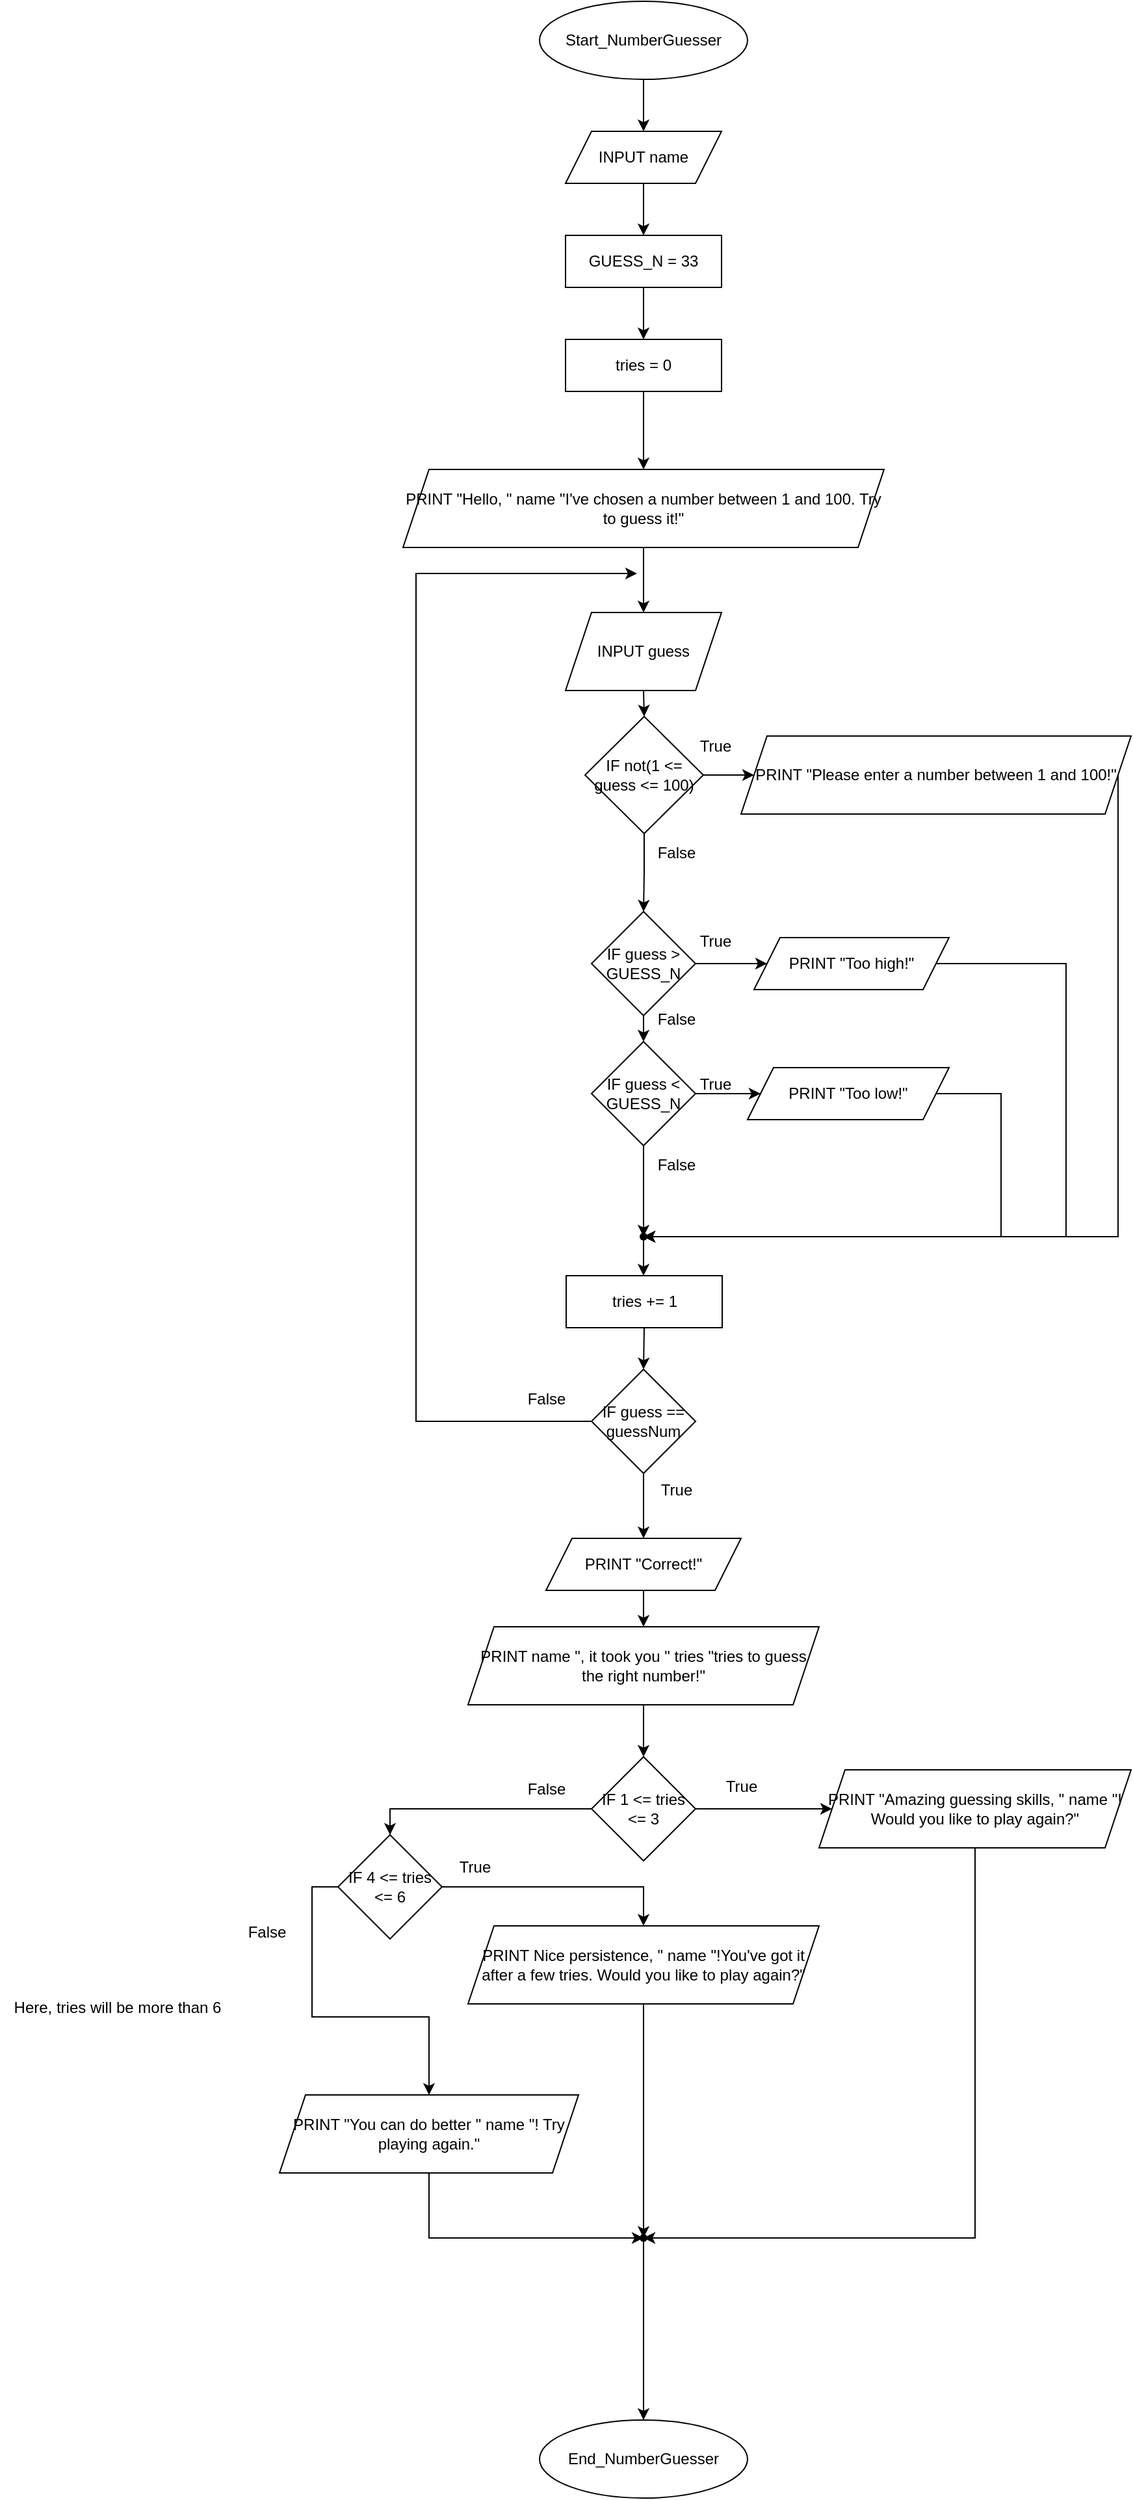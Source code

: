 <mxfile version="22.0.8" type="device" pages="2">
  <diagram name="Page-1" id="xrSaT7cqcEygCInzDGiI">
    <mxGraphModel dx="2284" dy="790" grid="1" gridSize="10" guides="1" tooltips="1" connect="1" arrows="1" fold="1" page="1" pageScale="1" pageWidth="850" pageHeight="1100" math="0" shadow="0">
      <root>
        <mxCell id="0" />
        <mxCell id="1" parent="0" />
        <mxCell id="PkPAuHADQwBoovgRxsWc-16" style="edgeStyle=orthogonalEdgeStyle;rounded=0;orthogonalLoop=1;jettySize=auto;html=1;exitX=0.5;exitY=1;exitDx=0;exitDy=0;entryX=0.5;entryY=0;entryDx=0;entryDy=0;" edge="1" parent="1" source="PkPAuHADQwBoovgRxsWc-2" target="PkPAuHADQwBoovgRxsWc-3">
          <mxGeometry relative="1" as="geometry" />
        </mxCell>
        <mxCell id="PkPAuHADQwBoovgRxsWc-2" value="Start_NumberGuesser" style="ellipse;whiteSpace=wrap;html=1;" vertex="1" parent="1">
          <mxGeometry x="345" y="20" width="160" height="60" as="geometry" />
        </mxCell>
        <mxCell id="PkPAuHADQwBoovgRxsWc-17" style="edgeStyle=orthogonalEdgeStyle;rounded=0;orthogonalLoop=1;jettySize=auto;html=1;exitX=0.5;exitY=1;exitDx=0;exitDy=0;entryX=0.5;entryY=0;entryDx=0;entryDy=0;" edge="1" parent="1" source="PkPAuHADQwBoovgRxsWc-3" target="PkPAuHADQwBoovgRxsWc-5">
          <mxGeometry relative="1" as="geometry" />
        </mxCell>
        <mxCell id="PkPAuHADQwBoovgRxsWc-3" value="INPUT name" style="shape=parallelogram;perimeter=parallelogramPerimeter;whiteSpace=wrap;html=1;fixedSize=1;" vertex="1" parent="1">
          <mxGeometry x="365" y="120" width="120" height="40" as="geometry" />
        </mxCell>
        <mxCell id="PkPAuHADQwBoovgRxsWc-18" style="edgeStyle=orthogonalEdgeStyle;rounded=0;orthogonalLoop=1;jettySize=auto;html=1;exitX=0.5;exitY=1;exitDx=0;exitDy=0;entryX=0.5;entryY=0;entryDx=0;entryDy=0;" edge="1" parent="1" source="PkPAuHADQwBoovgRxsWc-39" target="PkPAuHADQwBoovgRxsWc-6">
          <mxGeometry relative="1" as="geometry" />
        </mxCell>
        <mxCell id="PkPAuHADQwBoovgRxsWc-5" value="GUESS_N = 33" style="rounded=0;whiteSpace=wrap;html=1;" vertex="1" parent="1">
          <mxGeometry x="365" y="200" width="120" height="40" as="geometry" />
        </mxCell>
        <mxCell id="PkPAuHADQwBoovgRxsWc-19" style="edgeStyle=orthogonalEdgeStyle;rounded=0;orthogonalLoop=1;jettySize=auto;html=1;exitX=0.5;exitY=1;exitDx=0;exitDy=0;entryX=0.5;entryY=0;entryDx=0;entryDy=0;" edge="1" parent="1" source="PkPAuHADQwBoovgRxsWc-6" target="PkPAuHADQwBoovgRxsWc-7">
          <mxGeometry relative="1" as="geometry" />
        </mxCell>
        <mxCell id="PkPAuHADQwBoovgRxsWc-6" value="PRINT &quot;Hello, &quot; name &quot;I&#39;ve chosen a number between 1 and 100. Try to guess it!&quot;" style="shape=parallelogram;perimeter=parallelogramPerimeter;whiteSpace=wrap;html=1;fixedSize=1;" vertex="1" parent="1">
          <mxGeometry x="240" y="380" width="370" height="60" as="geometry" />
        </mxCell>
        <mxCell id="PkPAuHADQwBoovgRxsWc-20" style="edgeStyle=orthogonalEdgeStyle;rounded=0;orthogonalLoop=1;jettySize=auto;html=1;exitX=0.5;exitY=1;exitDx=0;exitDy=0;entryX=0.5;entryY=0;entryDx=0;entryDy=0;" edge="1" parent="1" source="PkPAuHADQwBoovgRxsWc-41" target="PkPAuHADQwBoovgRxsWc-9">
          <mxGeometry relative="1" as="geometry" />
        </mxCell>
        <mxCell id="PkPAuHADQwBoovgRxsWc-7" value="INPUT guess" style="shape=parallelogram;perimeter=parallelogramPerimeter;whiteSpace=wrap;html=1;fixedSize=1;" vertex="1" parent="1">
          <mxGeometry x="365" y="490" width="120" height="60" as="geometry" />
        </mxCell>
        <mxCell id="PkPAuHADQwBoovgRxsWc-21" style="edgeStyle=orthogonalEdgeStyle;rounded=0;orthogonalLoop=1;jettySize=auto;html=1;exitX=1;exitY=0.5;exitDx=0;exitDy=0;entryX=0;entryY=0.5;entryDx=0;entryDy=0;" edge="1" parent="1" source="PkPAuHADQwBoovgRxsWc-9" target="PkPAuHADQwBoovgRxsWc-10">
          <mxGeometry relative="1" as="geometry" />
        </mxCell>
        <mxCell id="PkPAuHADQwBoovgRxsWc-22" style="edgeStyle=orthogonalEdgeStyle;rounded=0;orthogonalLoop=1;jettySize=auto;html=1;exitX=0.5;exitY=1;exitDx=0;exitDy=0;entryX=0.5;entryY=0;entryDx=0;entryDy=0;" edge="1" parent="1" source="PkPAuHADQwBoovgRxsWc-9" target="PkPAuHADQwBoovgRxsWc-11">
          <mxGeometry relative="1" as="geometry" />
        </mxCell>
        <mxCell id="PkPAuHADQwBoovgRxsWc-9" value="IF guess &amp;gt; GUESS_N" style="rhombus;whiteSpace=wrap;html=1;" vertex="1" parent="1">
          <mxGeometry x="385" y="720" width="80" height="80" as="geometry" />
        </mxCell>
        <mxCell id="PkPAuHADQwBoovgRxsWc-84" style="edgeStyle=orthogonalEdgeStyle;rounded=0;orthogonalLoop=1;jettySize=auto;html=1;exitX=1;exitY=0.5;exitDx=0;exitDy=0;" edge="1" parent="1" source="PkPAuHADQwBoovgRxsWc-10" target="PkPAuHADQwBoovgRxsWc-81">
          <mxGeometry relative="1" as="geometry">
            <Array as="points">
              <mxPoint x="750" y="760" />
              <mxPoint x="750" y="970" />
            </Array>
          </mxGeometry>
        </mxCell>
        <mxCell id="PkPAuHADQwBoovgRxsWc-10" value="PRINT &quot;Too high!&quot;" style="shape=parallelogram;perimeter=parallelogramPerimeter;whiteSpace=wrap;html=1;fixedSize=1;" vertex="1" parent="1">
          <mxGeometry x="510" y="740" width="150" height="40" as="geometry" />
        </mxCell>
        <mxCell id="PkPAuHADQwBoovgRxsWc-23" style="edgeStyle=orthogonalEdgeStyle;rounded=0;orthogonalLoop=1;jettySize=auto;html=1;exitX=1;exitY=0.5;exitDx=0;exitDy=0;entryX=0;entryY=0.5;entryDx=0;entryDy=0;" edge="1" parent="1" source="PkPAuHADQwBoovgRxsWc-11" target="PkPAuHADQwBoovgRxsWc-12">
          <mxGeometry relative="1" as="geometry" />
        </mxCell>
        <mxCell id="PkPAuHADQwBoovgRxsWc-82" value="" style="edgeStyle=orthogonalEdgeStyle;rounded=0;orthogonalLoop=1;jettySize=auto;html=1;" edge="1" parent="1" source="PkPAuHADQwBoovgRxsWc-11" target="PkPAuHADQwBoovgRxsWc-81">
          <mxGeometry relative="1" as="geometry" />
        </mxCell>
        <mxCell id="PkPAuHADQwBoovgRxsWc-11" value="IF guess &amp;lt; GUESS_N" style="rhombus;whiteSpace=wrap;html=1;" vertex="1" parent="1">
          <mxGeometry x="385" y="820" width="80" height="80" as="geometry" />
        </mxCell>
        <mxCell id="PkPAuHADQwBoovgRxsWc-85" style="edgeStyle=orthogonalEdgeStyle;rounded=0;orthogonalLoop=1;jettySize=auto;html=1;exitX=1;exitY=0.5;exitDx=0;exitDy=0;" edge="1" parent="1" source="PkPAuHADQwBoovgRxsWc-12" target="PkPAuHADQwBoovgRxsWc-81">
          <mxGeometry relative="1" as="geometry">
            <Array as="points">
              <mxPoint x="700" y="860" />
              <mxPoint x="700" y="970" />
            </Array>
          </mxGeometry>
        </mxCell>
        <mxCell id="PkPAuHADQwBoovgRxsWc-12" value="PRINT &quot;Too low!&quot;" style="shape=parallelogram;perimeter=parallelogramPerimeter;whiteSpace=wrap;html=1;fixedSize=1;" vertex="1" parent="1">
          <mxGeometry x="505" y="840" width="155" height="40" as="geometry" />
        </mxCell>
        <mxCell id="PkPAuHADQwBoovgRxsWc-25" style="edgeStyle=orthogonalEdgeStyle;rounded=0;orthogonalLoop=1;jettySize=auto;html=1;exitX=0.5;exitY=1;exitDx=0;exitDy=0;entryX=0.5;entryY=0;entryDx=0;entryDy=0;" edge="1" parent="1" source="PkPAuHADQwBoovgRxsWc-13" target="PkPAuHADQwBoovgRxsWc-14">
          <mxGeometry relative="1" as="geometry" />
        </mxCell>
        <mxCell id="PkPAuHADQwBoovgRxsWc-27" style="edgeStyle=orthogonalEdgeStyle;rounded=0;orthogonalLoop=1;jettySize=auto;html=1;exitX=0;exitY=0.5;exitDx=0;exitDy=0;" edge="1" parent="1" source="PkPAuHADQwBoovgRxsWc-13">
          <mxGeometry relative="1" as="geometry">
            <mxPoint x="420" y="460" as="targetPoint" />
            <Array as="points">
              <mxPoint x="250" y="1112" />
              <mxPoint x="250" y="460" />
            </Array>
          </mxGeometry>
        </mxCell>
        <mxCell id="PkPAuHADQwBoovgRxsWc-13" value="IF guess == guessNum" style="rhombus;whiteSpace=wrap;html=1;" vertex="1" parent="1">
          <mxGeometry x="385" y="1072" width="80" height="80" as="geometry" />
        </mxCell>
        <mxCell id="PkPAuHADQwBoovgRxsWc-54" style="edgeStyle=orthogonalEdgeStyle;rounded=0;orthogonalLoop=1;jettySize=auto;html=1;exitX=0.5;exitY=1;exitDx=0;exitDy=0;entryX=0.5;entryY=0;entryDx=0;entryDy=0;" edge="1" parent="1" source="PkPAuHADQwBoovgRxsWc-14" target="PkPAuHADQwBoovgRxsWc-52">
          <mxGeometry relative="1" as="geometry" />
        </mxCell>
        <mxCell id="PkPAuHADQwBoovgRxsWc-14" value="PRINT &quot;Correct!&quot;" style="shape=parallelogram;perimeter=parallelogramPerimeter;whiteSpace=wrap;html=1;fixedSize=1;" vertex="1" parent="1">
          <mxGeometry x="350" y="1202" width="150" height="40" as="geometry" />
        </mxCell>
        <mxCell id="PkPAuHADQwBoovgRxsWc-15" value="End_NumberGuesser" style="ellipse;whiteSpace=wrap;html=1;" vertex="1" parent="1">
          <mxGeometry x="345" y="1880" width="160" height="60" as="geometry" />
        </mxCell>
        <mxCell id="PkPAuHADQwBoovgRxsWc-28" value="False" style="text;html=1;align=center;verticalAlign=middle;resizable=0;points=[];autosize=1;strokeColor=none;fillColor=none;" vertex="1" parent="1">
          <mxGeometry x="325" y="1080" width="50" height="30" as="geometry" />
        </mxCell>
        <mxCell id="PkPAuHADQwBoovgRxsWc-29" value="True" style="text;html=1;align=center;verticalAlign=middle;resizable=0;points=[];autosize=1;strokeColor=none;fillColor=none;" vertex="1" parent="1">
          <mxGeometry x="425" y="1150" width="50" height="30" as="geometry" />
        </mxCell>
        <mxCell id="PkPAuHADQwBoovgRxsWc-30" value="True" style="text;html=1;align=center;verticalAlign=middle;resizable=0;points=[];autosize=1;strokeColor=none;fillColor=none;" vertex="1" parent="1">
          <mxGeometry x="455" y="728" width="50" height="30" as="geometry" />
        </mxCell>
        <mxCell id="PkPAuHADQwBoovgRxsWc-31" value="False" style="text;html=1;align=center;verticalAlign=middle;resizable=0;points=[];autosize=1;strokeColor=none;fillColor=none;" vertex="1" parent="1">
          <mxGeometry x="425" y="788" width="50" height="30" as="geometry" />
        </mxCell>
        <mxCell id="PkPAuHADQwBoovgRxsWc-32" value="True" style="text;html=1;align=center;verticalAlign=middle;resizable=0;points=[];autosize=1;strokeColor=none;fillColor=none;" vertex="1" parent="1">
          <mxGeometry x="455" y="838" width="50" height="30" as="geometry" />
        </mxCell>
        <mxCell id="PkPAuHADQwBoovgRxsWc-33" value="False" style="text;html=1;align=center;verticalAlign=middle;resizable=0;points=[];autosize=1;strokeColor=none;fillColor=none;" vertex="1" parent="1">
          <mxGeometry x="425" y="900" width="50" height="30" as="geometry" />
        </mxCell>
        <mxCell id="PkPAuHADQwBoovgRxsWc-38" value="" style="edgeStyle=orthogonalEdgeStyle;rounded=0;orthogonalLoop=1;jettySize=auto;html=1;exitX=0.5;exitY=1;exitDx=0;exitDy=0;entryX=0.5;entryY=0;entryDx=0;entryDy=0;" edge="1" parent="1" source="PkPAuHADQwBoovgRxsWc-5" target="PkPAuHADQwBoovgRxsWc-39">
          <mxGeometry relative="1" as="geometry">
            <mxPoint x="425" y="240" as="sourcePoint" />
            <mxPoint x="425" y="380" as="targetPoint" />
          </mxGeometry>
        </mxCell>
        <mxCell id="PkPAuHADQwBoovgRxsWc-39" value="tries = 0" style="rounded=0;whiteSpace=wrap;html=1;" vertex="1" parent="1">
          <mxGeometry x="365" y="280" width="120" height="40" as="geometry" />
        </mxCell>
        <mxCell id="PkPAuHADQwBoovgRxsWc-40" value="" style="edgeStyle=orthogonalEdgeStyle;rounded=0;orthogonalLoop=1;jettySize=auto;html=1;exitX=0.5;exitY=1;exitDx=0;exitDy=0;entryX=0.5;entryY=0;entryDx=0;entryDy=0;" edge="1" parent="1" source="PkPAuHADQwBoovgRxsWc-7" target="PkPAuHADQwBoovgRxsWc-41">
          <mxGeometry relative="1" as="geometry">
            <mxPoint x="425" y="550" as="sourcePoint" />
            <mxPoint x="425" y="720" as="targetPoint" />
          </mxGeometry>
        </mxCell>
        <mxCell id="PkPAuHADQwBoovgRxsWc-43" style="edgeStyle=orthogonalEdgeStyle;rounded=0;orthogonalLoop=1;jettySize=auto;html=1;exitX=1;exitY=0.5;exitDx=0;exitDy=0;entryX=0;entryY=0.5;entryDx=0;entryDy=0;" edge="1" parent="1" source="PkPAuHADQwBoovgRxsWc-41" target="PkPAuHADQwBoovgRxsWc-42">
          <mxGeometry relative="1" as="geometry" />
        </mxCell>
        <mxCell id="PkPAuHADQwBoovgRxsWc-41" value="IF not(1 &amp;lt;= guess &amp;lt;= 100)" style="shape=rhombus;perimeter=parallelogramPerimeter;whiteSpace=wrap;html=1;fixedSize=1;" vertex="1" parent="1">
          <mxGeometry x="380" y="570" width="91" height="90" as="geometry" />
        </mxCell>
        <mxCell id="PkPAuHADQwBoovgRxsWc-83" style="edgeStyle=orthogonalEdgeStyle;rounded=0;orthogonalLoop=1;jettySize=auto;html=1;exitX=1;exitY=0.5;exitDx=0;exitDy=0;" edge="1" parent="1" source="PkPAuHADQwBoovgRxsWc-42" target="PkPAuHADQwBoovgRxsWc-81">
          <mxGeometry relative="1" as="geometry">
            <Array as="points">
              <mxPoint x="790" y="970" />
            </Array>
          </mxGeometry>
        </mxCell>
        <mxCell id="PkPAuHADQwBoovgRxsWc-42" value="PRINT &quot;Please enter a number between 1 and 100!&quot;" style="shape=parallelogram;perimeter=parallelogramPerimeter;whiteSpace=wrap;html=1;fixedSize=1;" vertex="1" parent="1">
          <mxGeometry x="500" y="585" width="300" height="60" as="geometry" />
        </mxCell>
        <mxCell id="PkPAuHADQwBoovgRxsWc-46" style="edgeStyle=orthogonalEdgeStyle;rounded=0;orthogonalLoop=1;jettySize=auto;html=1;exitX=0.5;exitY=1;exitDx=0;exitDy=0;entryX=0.5;entryY=0;entryDx=0;entryDy=0;" edge="1" parent="1" source="PkPAuHADQwBoovgRxsWc-44" target="PkPAuHADQwBoovgRxsWc-13">
          <mxGeometry relative="1" as="geometry" />
        </mxCell>
        <mxCell id="PkPAuHADQwBoovgRxsWc-44" value="tries += 1" style="rounded=0;whiteSpace=wrap;html=1;" vertex="1" parent="1">
          <mxGeometry x="365.5" y="1000" width="120" height="40" as="geometry" />
        </mxCell>
        <mxCell id="PkPAuHADQwBoovgRxsWc-50" value="True" style="text;html=1;align=center;verticalAlign=middle;resizable=0;points=[];autosize=1;strokeColor=none;fillColor=none;" vertex="1" parent="1">
          <mxGeometry x="455" y="578" width="50" height="30" as="geometry" />
        </mxCell>
        <mxCell id="PkPAuHADQwBoovgRxsWc-51" value="False" style="text;html=1;align=center;verticalAlign=middle;resizable=0;points=[];autosize=1;strokeColor=none;fillColor=none;" vertex="1" parent="1">
          <mxGeometry x="425" y="660" width="50" height="30" as="geometry" />
        </mxCell>
        <mxCell id="PkPAuHADQwBoovgRxsWc-59" style="edgeStyle=orthogonalEdgeStyle;rounded=0;orthogonalLoop=1;jettySize=auto;html=1;exitX=0.5;exitY=1;exitDx=0;exitDy=0;entryX=0.5;entryY=0;entryDx=0;entryDy=0;" edge="1" parent="1" source="PkPAuHADQwBoovgRxsWc-52" target="PkPAuHADQwBoovgRxsWc-58">
          <mxGeometry relative="1" as="geometry" />
        </mxCell>
        <mxCell id="PkPAuHADQwBoovgRxsWc-52" value="PRINT name &quot;, it took you &quot; tries &quot;tries to guess the right number!&quot;" style="shape=parallelogram;perimeter=parallelogramPerimeter;whiteSpace=wrap;html=1;fixedSize=1;" vertex="1" parent="1">
          <mxGeometry x="290" y="1270" width="270" height="60" as="geometry" />
        </mxCell>
        <mxCell id="PkPAuHADQwBoovgRxsWc-64" style="edgeStyle=orthogonalEdgeStyle;rounded=0;orthogonalLoop=1;jettySize=auto;html=1;exitX=1;exitY=0.5;exitDx=0;exitDy=0;entryX=0;entryY=0.5;entryDx=0;entryDy=0;" edge="1" parent="1" source="PkPAuHADQwBoovgRxsWc-58" target="PkPAuHADQwBoovgRxsWc-60">
          <mxGeometry relative="1" as="geometry" />
        </mxCell>
        <mxCell id="PkPAuHADQwBoovgRxsWc-69" style="edgeStyle=orthogonalEdgeStyle;rounded=0;orthogonalLoop=1;jettySize=auto;html=1;exitX=0;exitY=0.5;exitDx=0;exitDy=0;entryX=0.5;entryY=0;entryDx=0;entryDy=0;" edge="1" parent="1" source="PkPAuHADQwBoovgRxsWc-58" target="PkPAuHADQwBoovgRxsWc-61">
          <mxGeometry relative="1" as="geometry" />
        </mxCell>
        <mxCell id="PkPAuHADQwBoovgRxsWc-58" value="IF 1 &amp;lt;= tries &amp;lt;= 3" style="rhombus;whiteSpace=wrap;html=1;" vertex="1" parent="1">
          <mxGeometry x="385" y="1370" width="80" height="80" as="geometry" />
        </mxCell>
        <mxCell id="PkPAuHADQwBoovgRxsWc-60" value="PRINT &quot;Amazing guessing skills, &quot; name &quot;! Would you like to play again?&quot;" style="shape=parallelogram;perimeter=parallelogramPerimeter;whiteSpace=wrap;html=1;fixedSize=1;" vertex="1" parent="1">
          <mxGeometry x="560" y="1380" width="240" height="60" as="geometry" />
        </mxCell>
        <mxCell id="PkPAuHADQwBoovgRxsWc-70" style="edgeStyle=orthogonalEdgeStyle;rounded=0;orthogonalLoop=1;jettySize=auto;html=1;exitX=1;exitY=0.5;exitDx=0;exitDy=0;entryX=0.5;entryY=0;entryDx=0;entryDy=0;" edge="1" parent="1" source="PkPAuHADQwBoovgRxsWc-61" target="PkPAuHADQwBoovgRxsWc-62">
          <mxGeometry relative="1" as="geometry" />
        </mxCell>
        <mxCell id="PkPAuHADQwBoovgRxsWc-71" style="edgeStyle=orthogonalEdgeStyle;rounded=0;orthogonalLoop=1;jettySize=auto;html=1;exitX=0;exitY=0.5;exitDx=0;exitDy=0;entryX=0.5;entryY=0;entryDx=0;entryDy=0;" edge="1" parent="1" source="PkPAuHADQwBoovgRxsWc-61" target="PkPAuHADQwBoovgRxsWc-68">
          <mxGeometry relative="1" as="geometry" />
        </mxCell>
        <mxCell id="PkPAuHADQwBoovgRxsWc-61" value="IF 4 &amp;lt;= tries &amp;lt;= 6" style="rhombus;whiteSpace=wrap;html=1;" vertex="1" parent="1">
          <mxGeometry x="190" y="1430" width="80" height="80" as="geometry" />
        </mxCell>
        <mxCell id="PkPAuHADQwBoovgRxsWc-78" style="edgeStyle=orthogonalEdgeStyle;rounded=0;orthogonalLoop=1;jettySize=auto;html=1;exitX=0.5;exitY=1;exitDx=0;exitDy=0;" edge="1" parent="1" source="PkPAuHADQwBoovgRxsWc-62">
          <mxGeometry relative="1" as="geometry">
            <mxPoint x="425" y="1740" as="targetPoint" />
          </mxGeometry>
        </mxCell>
        <mxCell id="PkPAuHADQwBoovgRxsWc-62" value="PRINT&amp;nbsp;Nice persistence, &quot; name &quot;!You&#39;ve got it after a few tries. Would you like to play again?&quot;" style="shape=parallelogram;perimeter=parallelogramPerimeter;whiteSpace=wrap;html=1;fixedSize=1;" vertex="1" parent="1">
          <mxGeometry x="290" y="1500" width="270" height="60" as="geometry" />
        </mxCell>
        <mxCell id="PkPAuHADQwBoovgRxsWc-68" value="PRINT &quot;You can do better &quot; name &quot;! Try playing again.&quot;" style="shape=parallelogram;perimeter=parallelogramPerimeter;whiteSpace=wrap;html=1;fixedSize=1;" vertex="1" parent="1">
          <mxGeometry x="145" y="1630" width="230" height="60" as="geometry" />
        </mxCell>
        <mxCell id="PkPAuHADQwBoovgRxsWc-72" value="False" style="text;html=1;align=center;verticalAlign=middle;resizable=0;points=[];autosize=1;strokeColor=none;fillColor=none;" vertex="1" parent="1">
          <mxGeometry x="110" y="1490" width="50" height="30" as="geometry" />
        </mxCell>
        <mxCell id="PkPAuHADQwBoovgRxsWc-73" value="True" style="text;html=1;align=center;verticalAlign=middle;resizable=0;points=[];autosize=1;strokeColor=none;fillColor=none;" vertex="1" parent="1">
          <mxGeometry x="270" y="1440" width="50" height="30" as="geometry" />
        </mxCell>
        <mxCell id="PkPAuHADQwBoovgRxsWc-74" value="False" style="text;html=1;align=center;verticalAlign=middle;resizable=0;points=[];autosize=1;strokeColor=none;fillColor=none;" vertex="1" parent="1">
          <mxGeometry x="325" y="1380" width="50" height="30" as="geometry" />
        </mxCell>
        <mxCell id="PkPAuHADQwBoovgRxsWc-75" value="True" style="text;html=1;align=center;verticalAlign=middle;resizable=0;points=[];autosize=1;strokeColor=none;fillColor=none;" vertex="1" parent="1">
          <mxGeometry x="475" y="1378" width="50" height="30" as="geometry" />
        </mxCell>
        <mxCell id="PkPAuHADQwBoovgRxsWc-80" value="" style="edgeStyle=orthogonalEdgeStyle;rounded=0;orthogonalLoop=1;jettySize=auto;html=1;" edge="1" parent="1" source="PkPAuHADQwBoovgRxsWc-76" target="PkPAuHADQwBoovgRxsWc-15">
          <mxGeometry relative="1" as="geometry" />
        </mxCell>
        <mxCell id="PkPAuHADQwBoovgRxsWc-76" value="" style="shape=waypoint;sketch=0;size=6;pointerEvents=1;points=[];fillColor=none;resizable=0;rotatable=0;perimeter=centerPerimeter;snapToPoint=1;" vertex="1" parent="1">
          <mxGeometry x="415" y="1730" width="20" height="20" as="geometry" />
        </mxCell>
        <mxCell id="PkPAuHADQwBoovgRxsWc-77" style="edgeStyle=orthogonalEdgeStyle;rounded=0;orthogonalLoop=1;jettySize=auto;html=1;exitX=0.5;exitY=1;exitDx=0;exitDy=0;entryX=0.25;entryY=0.3;entryDx=0;entryDy=0;entryPerimeter=0;" edge="1" parent="1" source="PkPAuHADQwBoovgRxsWc-68" target="PkPAuHADQwBoovgRxsWc-76">
          <mxGeometry relative="1" as="geometry">
            <Array as="points">
              <mxPoint x="260" y="1740" />
            </Array>
          </mxGeometry>
        </mxCell>
        <mxCell id="PkPAuHADQwBoovgRxsWc-79" style="edgeStyle=orthogonalEdgeStyle;rounded=0;orthogonalLoop=1;jettySize=auto;html=1;exitX=0.5;exitY=1;exitDx=0;exitDy=0;entryX=0.7;entryY=0.25;entryDx=0;entryDy=0;entryPerimeter=0;" edge="1" parent="1" source="PkPAuHADQwBoovgRxsWc-60" target="PkPAuHADQwBoovgRxsWc-76">
          <mxGeometry relative="1" as="geometry">
            <Array as="points">
              <mxPoint x="680" y="1740" />
            </Array>
          </mxGeometry>
        </mxCell>
        <mxCell id="PkPAuHADQwBoovgRxsWc-87" value="" style="edgeStyle=orthogonalEdgeStyle;rounded=0;orthogonalLoop=1;jettySize=auto;html=1;" edge="1" parent="1" source="PkPAuHADQwBoovgRxsWc-81" target="PkPAuHADQwBoovgRxsWc-44">
          <mxGeometry relative="1" as="geometry" />
        </mxCell>
        <mxCell id="PkPAuHADQwBoovgRxsWc-81" value="" style="shape=waypoint;sketch=0;size=6;pointerEvents=1;points=[];fillColor=none;resizable=0;rotatable=0;perimeter=centerPerimeter;snapToPoint=1;" vertex="1" parent="1">
          <mxGeometry x="415" y="960" width="20" height="20" as="geometry" />
        </mxCell>
        <mxCell id="PkPAuHADQwBoovgRxsWc-86" value="Here, tries will be more than 6" style="text;html=1;align=center;verticalAlign=middle;resizable=0;points=[];autosize=1;strokeColor=none;fillColor=none;" vertex="1" parent="1">
          <mxGeometry x="-70" y="1548" width="180" height="30" as="geometry" />
        </mxCell>
      </root>
    </mxGraphModel>
  </diagram>
  <diagram name="Copy of Page-1" id="t-OPneK1iyiUwjHWRDGG">
    <mxGraphModel dx="2284" dy="790" grid="1" gridSize="10" guides="1" tooltips="1" connect="1" arrows="1" fold="1" page="1" pageScale="1" pageWidth="850" pageHeight="1100" math="0" shadow="0">
      <root>
        <mxCell id="RYUnOLGqdLZXHsh0iabH-0" />
        <mxCell id="RYUnOLGqdLZXHsh0iabH-1" parent="RYUnOLGqdLZXHsh0iabH-0" />
        <mxCell id="RYUnOLGqdLZXHsh0iabH-2" style="edgeStyle=orthogonalEdgeStyle;rounded=0;orthogonalLoop=1;jettySize=auto;html=1;exitX=0.5;exitY=1;exitDx=0;exitDy=0;entryX=0.5;entryY=0;entryDx=0;entryDy=0;" edge="1" parent="RYUnOLGqdLZXHsh0iabH-1" source="RYUnOLGqdLZXHsh0iabH-3" target="RYUnOLGqdLZXHsh0iabH-5">
          <mxGeometry relative="1" as="geometry" />
        </mxCell>
        <mxCell id="RYUnOLGqdLZXHsh0iabH-3" value="Start_NumberGuesser" style="ellipse;whiteSpace=wrap;html=1;" vertex="1" parent="RYUnOLGqdLZXHsh0iabH-1">
          <mxGeometry x="345" y="20" width="160" height="60" as="geometry" />
        </mxCell>
        <mxCell id="RYUnOLGqdLZXHsh0iabH-4" style="edgeStyle=orthogonalEdgeStyle;rounded=0;orthogonalLoop=1;jettySize=auto;html=1;exitX=0.5;exitY=1;exitDx=0;exitDy=0;entryX=0.5;entryY=0;entryDx=0;entryDy=0;" edge="1" parent="RYUnOLGqdLZXHsh0iabH-1" source="RYUnOLGqdLZXHsh0iabH-5" target="RYUnOLGqdLZXHsh0iabH-7">
          <mxGeometry relative="1" as="geometry" />
        </mxCell>
        <mxCell id="RYUnOLGqdLZXHsh0iabH-5" value="INPUT name" style="shape=parallelogram;perimeter=parallelogramPerimeter;whiteSpace=wrap;html=1;fixedSize=1;" vertex="1" parent="RYUnOLGqdLZXHsh0iabH-1">
          <mxGeometry x="365" y="120" width="120" height="40" as="geometry" />
        </mxCell>
        <mxCell id="RYUnOLGqdLZXHsh0iabH-6" style="edgeStyle=orthogonalEdgeStyle;rounded=0;orthogonalLoop=1;jettySize=auto;html=1;exitX=0.5;exitY=1;exitDx=0;exitDy=0;entryX=0.5;entryY=0;entryDx=0;entryDy=0;" edge="1" parent="RYUnOLGqdLZXHsh0iabH-1" source="RYUnOLGqdLZXHsh0iabH-35" target="RYUnOLGqdLZXHsh0iabH-9">
          <mxGeometry relative="1" as="geometry" />
        </mxCell>
        <mxCell id="RYUnOLGqdLZXHsh0iabH-7" value="GUESS_N = 140" style="rounded=0;whiteSpace=wrap;html=1;" vertex="1" parent="RYUnOLGqdLZXHsh0iabH-1">
          <mxGeometry x="365" y="200" width="120" height="40" as="geometry" />
        </mxCell>
        <mxCell id="RYUnOLGqdLZXHsh0iabH-8" style="edgeStyle=orthogonalEdgeStyle;rounded=0;orthogonalLoop=1;jettySize=auto;html=1;exitX=0.5;exitY=1;exitDx=0;exitDy=0;entryX=0.5;entryY=0;entryDx=0;entryDy=0;" edge="1" parent="RYUnOLGqdLZXHsh0iabH-1" source="RYUnOLGqdLZXHsh0iabH-9" target="RYUnOLGqdLZXHsh0iabH-11">
          <mxGeometry relative="1" as="geometry" />
        </mxCell>
        <mxCell id="RYUnOLGqdLZXHsh0iabH-9" value="PRINT &quot;Hello, &quot; name &quot;I&#39;ve randomly chosen a number. Try to guess it!&quot;" style="shape=parallelogram;perimeter=parallelogramPerimeter;whiteSpace=wrap;html=1;fixedSize=1;" vertex="1" parent="RYUnOLGqdLZXHsh0iabH-1">
          <mxGeometry x="240" y="380" width="370" height="60" as="geometry" />
        </mxCell>
        <mxCell id="m8zP9kw5fJQLhVDgKk8R-9" style="edgeStyle=orthogonalEdgeStyle;rounded=0;orthogonalLoop=1;jettySize=auto;html=1;exitX=0.5;exitY=1;exitDx=0;exitDy=0;entryX=0.5;entryY=0;entryDx=0;entryDy=0;" edge="1" parent="RYUnOLGqdLZXHsh0iabH-1" source="RYUnOLGqdLZXHsh0iabH-11" target="RYUnOLGqdLZXHsh0iabH-14">
          <mxGeometry relative="1" as="geometry" />
        </mxCell>
        <mxCell id="RYUnOLGqdLZXHsh0iabH-11" value="INPUT guess" style="shape=parallelogram;perimeter=parallelogramPerimeter;whiteSpace=wrap;html=1;fixedSize=1;" vertex="1" parent="RYUnOLGqdLZXHsh0iabH-1">
          <mxGeometry x="365" y="490" width="120" height="60" as="geometry" />
        </mxCell>
        <mxCell id="RYUnOLGqdLZXHsh0iabH-12" style="edgeStyle=orthogonalEdgeStyle;rounded=0;orthogonalLoop=1;jettySize=auto;html=1;exitX=1;exitY=0.5;exitDx=0;exitDy=0;entryX=0;entryY=0.5;entryDx=0;entryDy=0;" edge="1" parent="RYUnOLGqdLZXHsh0iabH-1" source="RYUnOLGqdLZXHsh0iabH-14" target="RYUnOLGqdLZXHsh0iabH-16">
          <mxGeometry relative="1" as="geometry" />
        </mxCell>
        <mxCell id="RYUnOLGqdLZXHsh0iabH-13" style="edgeStyle=orthogonalEdgeStyle;rounded=0;orthogonalLoop=1;jettySize=auto;html=1;exitX=0.5;exitY=1;exitDx=0;exitDy=0;entryX=0.5;entryY=0;entryDx=0;entryDy=0;" edge="1" parent="RYUnOLGqdLZXHsh0iabH-1" source="RYUnOLGqdLZXHsh0iabH-14" target="RYUnOLGqdLZXHsh0iabH-19">
          <mxGeometry relative="1" as="geometry" />
        </mxCell>
        <mxCell id="RYUnOLGqdLZXHsh0iabH-14" value="IF guess &amp;gt; GUESS_N" style="rhombus;whiteSpace=wrap;html=1;" vertex="1" parent="RYUnOLGqdLZXHsh0iabH-1">
          <mxGeometry x="385" y="620" width="80" height="80" as="geometry" />
        </mxCell>
        <mxCell id="RYUnOLGqdLZXHsh0iabH-15" style="edgeStyle=orthogonalEdgeStyle;rounded=0;orthogonalLoop=1;jettySize=auto;html=1;exitX=1;exitY=0.5;exitDx=0;exitDy=0;" edge="1" parent="RYUnOLGqdLZXHsh0iabH-1" source="RYUnOLGqdLZXHsh0iabH-16" target="RYUnOLGqdLZXHsh0iabH-66">
          <mxGeometry relative="1" as="geometry">
            <Array as="points">
              <mxPoint x="750" y="660" />
              <mxPoint x="750" y="870" />
            </Array>
          </mxGeometry>
        </mxCell>
        <mxCell id="RYUnOLGqdLZXHsh0iabH-16" value="PRINT &quot;Too high!&quot;" style="shape=parallelogram;perimeter=parallelogramPerimeter;whiteSpace=wrap;html=1;fixedSize=1;" vertex="1" parent="RYUnOLGqdLZXHsh0iabH-1">
          <mxGeometry x="510" y="640" width="150" height="40" as="geometry" />
        </mxCell>
        <mxCell id="RYUnOLGqdLZXHsh0iabH-17" style="edgeStyle=orthogonalEdgeStyle;rounded=0;orthogonalLoop=1;jettySize=auto;html=1;exitX=1;exitY=0.5;exitDx=0;exitDy=0;entryX=0;entryY=0.5;entryDx=0;entryDy=0;" edge="1" parent="RYUnOLGqdLZXHsh0iabH-1" source="RYUnOLGqdLZXHsh0iabH-19" target="RYUnOLGqdLZXHsh0iabH-21">
          <mxGeometry relative="1" as="geometry" />
        </mxCell>
        <mxCell id="RYUnOLGqdLZXHsh0iabH-18" value="" style="edgeStyle=orthogonalEdgeStyle;rounded=0;orthogonalLoop=1;jettySize=auto;html=1;" edge="1" parent="RYUnOLGqdLZXHsh0iabH-1" source="RYUnOLGqdLZXHsh0iabH-19" target="RYUnOLGqdLZXHsh0iabH-66">
          <mxGeometry relative="1" as="geometry" />
        </mxCell>
        <mxCell id="RYUnOLGqdLZXHsh0iabH-19" value="IF guess &amp;lt; GUESS_N" style="rhombus;whiteSpace=wrap;html=1;" vertex="1" parent="RYUnOLGqdLZXHsh0iabH-1">
          <mxGeometry x="385" y="720" width="80" height="80" as="geometry" />
        </mxCell>
        <mxCell id="RYUnOLGqdLZXHsh0iabH-20" style="edgeStyle=orthogonalEdgeStyle;rounded=0;orthogonalLoop=1;jettySize=auto;html=1;exitX=1;exitY=0.5;exitDx=0;exitDy=0;" edge="1" parent="RYUnOLGqdLZXHsh0iabH-1" source="RYUnOLGqdLZXHsh0iabH-21" target="RYUnOLGqdLZXHsh0iabH-66">
          <mxGeometry relative="1" as="geometry">
            <Array as="points">
              <mxPoint x="700" y="760" />
              <mxPoint x="700" y="870" />
            </Array>
          </mxGeometry>
        </mxCell>
        <mxCell id="RYUnOLGqdLZXHsh0iabH-21" value="PRINT &quot;Too low!&quot;" style="shape=parallelogram;perimeter=parallelogramPerimeter;whiteSpace=wrap;html=1;fixedSize=1;" vertex="1" parent="RYUnOLGqdLZXHsh0iabH-1">
          <mxGeometry x="505" y="740" width="155" height="40" as="geometry" />
        </mxCell>
        <mxCell id="RYUnOLGqdLZXHsh0iabH-22" style="edgeStyle=orthogonalEdgeStyle;rounded=0;orthogonalLoop=1;jettySize=auto;html=1;exitX=0.5;exitY=1;exitDx=0;exitDy=0;entryX=0.5;entryY=0;entryDx=0;entryDy=0;" edge="1" parent="RYUnOLGqdLZXHsh0iabH-1" source="RYUnOLGqdLZXHsh0iabH-24" target="RYUnOLGqdLZXHsh0iabH-26">
          <mxGeometry relative="1" as="geometry" />
        </mxCell>
        <mxCell id="RYUnOLGqdLZXHsh0iabH-23" style="edgeStyle=orthogonalEdgeStyle;rounded=0;orthogonalLoop=1;jettySize=auto;html=1;exitX=0;exitY=0.5;exitDx=0;exitDy=0;" edge="1" parent="RYUnOLGqdLZXHsh0iabH-1" source="RYUnOLGqdLZXHsh0iabH-24">
          <mxGeometry relative="1" as="geometry">
            <mxPoint x="420" y="460" as="targetPoint" />
            <Array as="points">
              <mxPoint x="250" y="1440" />
              <mxPoint x="250" y="460" />
            </Array>
          </mxGeometry>
        </mxCell>
        <mxCell id="RYUnOLGqdLZXHsh0iabH-24" value="IF guess == guessNum" style="rhombus;whiteSpace=wrap;html=1;" vertex="1" parent="RYUnOLGqdLZXHsh0iabH-1">
          <mxGeometry x="385" y="1400" width="80" height="80" as="geometry" />
        </mxCell>
        <mxCell id="RYUnOLGqdLZXHsh0iabH-25" style="edgeStyle=orthogonalEdgeStyle;rounded=0;orthogonalLoop=1;jettySize=auto;html=1;exitX=0.5;exitY=1;exitDx=0;exitDy=0;entryX=0.5;entryY=0;entryDx=0;entryDy=0;" edge="1" parent="RYUnOLGqdLZXHsh0iabH-1" source="RYUnOLGqdLZXHsh0iabH-26" target="RYUnOLGqdLZXHsh0iabH-46">
          <mxGeometry relative="1" as="geometry" />
        </mxCell>
        <mxCell id="RYUnOLGqdLZXHsh0iabH-26" value="PRINT &quot;Correct!&quot;" style="shape=parallelogram;perimeter=parallelogramPerimeter;whiteSpace=wrap;html=1;fixedSize=1;" vertex="1" parent="RYUnOLGqdLZXHsh0iabH-1">
          <mxGeometry x="350" y="1530" width="150" height="40" as="geometry" />
        </mxCell>
        <mxCell id="RYUnOLGqdLZXHsh0iabH-27" value="End_NumberGuesser" style="ellipse;whiteSpace=wrap;html=1;" vertex="1" parent="RYUnOLGqdLZXHsh0iabH-1">
          <mxGeometry x="345.5" y="2180" width="160" height="60" as="geometry" />
        </mxCell>
        <mxCell id="RYUnOLGqdLZXHsh0iabH-28" value="False" style="text;html=1;align=center;verticalAlign=middle;resizable=0;points=[];autosize=1;strokeColor=none;fillColor=none;" vertex="1" parent="RYUnOLGqdLZXHsh0iabH-1">
          <mxGeometry x="325" y="1408" width="50" height="30" as="geometry" />
        </mxCell>
        <mxCell id="RYUnOLGqdLZXHsh0iabH-29" value="True" style="text;html=1;align=center;verticalAlign=middle;resizable=0;points=[];autosize=1;strokeColor=none;fillColor=none;" vertex="1" parent="RYUnOLGqdLZXHsh0iabH-1">
          <mxGeometry x="425" y="1478" width="50" height="30" as="geometry" />
        </mxCell>
        <mxCell id="RYUnOLGqdLZXHsh0iabH-30" value="True" style="text;html=1;align=center;verticalAlign=middle;resizable=0;points=[];autosize=1;strokeColor=none;fillColor=none;" vertex="1" parent="RYUnOLGqdLZXHsh0iabH-1">
          <mxGeometry x="455" y="628" width="50" height="30" as="geometry" />
        </mxCell>
        <mxCell id="RYUnOLGqdLZXHsh0iabH-31" value="False" style="text;html=1;align=center;verticalAlign=middle;resizable=0;points=[];autosize=1;strokeColor=none;fillColor=none;" vertex="1" parent="RYUnOLGqdLZXHsh0iabH-1">
          <mxGeometry x="425" y="688" width="50" height="30" as="geometry" />
        </mxCell>
        <mxCell id="RYUnOLGqdLZXHsh0iabH-32" value="True" style="text;html=1;align=center;verticalAlign=middle;resizable=0;points=[];autosize=1;strokeColor=none;fillColor=none;" vertex="1" parent="RYUnOLGqdLZXHsh0iabH-1">
          <mxGeometry x="455" y="738" width="50" height="30" as="geometry" />
        </mxCell>
        <mxCell id="RYUnOLGqdLZXHsh0iabH-33" value="False" style="text;html=1;align=center;verticalAlign=middle;resizable=0;points=[];autosize=1;strokeColor=none;fillColor=none;" vertex="1" parent="RYUnOLGqdLZXHsh0iabH-1">
          <mxGeometry x="425" y="800" width="50" height="30" as="geometry" />
        </mxCell>
        <mxCell id="RYUnOLGqdLZXHsh0iabH-34" value="" style="edgeStyle=orthogonalEdgeStyle;rounded=0;orthogonalLoop=1;jettySize=auto;html=1;exitX=0.5;exitY=1;exitDx=0;exitDy=0;entryX=0.5;entryY=0;entryDx=0;entryDy=0;" edge="1" parent="RYUnOLGqdLZXHsh0iabH-1" source="RYUnOLGqdLZXHsh0iabH-7" target="RYUnOLGqdLZXHsh0iabH-35">
          <mxGeometry relative="1" as="geometry">
            <mxPoint x="425" y="240" as="sourcePoint" />
            <mxPoint x="425" y="380" as="targetPoint" />
          </mxGeometry>
        </mxCell>
        <mxCell id="RYUnOLGqdLZXHsh0iabH-35" value="tries = 0" style="rounded=0;whiteSpace=wrap;html=1;" vertex="1" parent="RYUnOLGqdLZXHsh0iabH-1">
          <mxGeometry x="365" y="280" width="120" height="40" as="geometry" />
        </mxCell>
        <mxCell id="RYUnOLGqdLZXHsh0iabH-37" style="edgeStyle=orthogonalEdgeStyle;rounded=0;orthogonalLoop=1;jettySize=auto;html=1;exitX=1;exitY=0.5;exitDx=0;exitDy=0;entryX=0;entryY=0.5;entryDx=0;entryDy=0;" edge="1" parent="RYUnOLGqdLZXHsh0iabH-1" target="RYUnOLGqdLZXHsh0iabH-40">
          <mxGeometry relative="1" as="geometry">
            <mxPoint x="461" y="615" as="sourcePoint" />
          </mxGeometry>
        </mxCell>
        <mxCell id="RYUnOLGqdLZXHsh0iabH-41" style="edgeStyle=orthogonalEdgeStyle;rounded=0;orthogonalLoop=1;jettySize=auto;html=1;exitX=0.5;exitY=1;exitDx=0;exitDy=0;entryX=0.5;entryY=0;entryDx=0;entryDy=0;" edge="1" parent="RYUnOLGqdLZXHsh0iabH-1" source="m8zP9kw5fJQLhVDgKk8R-5" target="RYUnOLGqdLZXHsh0iabH-24">
          <mxGeometry relative="1" as="geometry" />
        </mxCell>
        <mxCell id="RYUnOLGqdLZXHsh0iabH-42" value="tries += 1" style="rounded=0;whiteSpace=wrap;html=1;" vertex="1" parent="RYUnOLGqdLZXHsh0iabH-1">
          <mxGeometry x="365.5" y="900" width="120" height="40" as="geometry" />
        </mxCell>
        <mxCell id="RYUnOLGqdLZXHsh0iabH-45" style="edgeStyle=orthogonalEdgeStyle;rounded=0;orthogonalLoop=1;jettySize=auto;html=1;exitX=0.5;exitY=1;exitDx=0;exitDy=0;entryX=0.5;entryY=0;entryDx=0;entryDy=0;" edge="1" parent="RYUnOLGqdLZXHsh0iabH-1" source="RYUnOLGqdLZXHsh0iabH-46" target="RYUnOLGqdLZXHsh0iabH-49">
          <mxGeometry relative="1" as="geometry" />
        </mxCell>
        <mxCell id="RYUnOLGqdLZXHsh0iabH-46" value="PRINT name &quot;, it took you &quot; tries &quot;tries to guess the right number!&quot;" style="shape=parallelogram;perimeter=parallelogramPerimeter;whiteSpace=wrap;html=1;fixedSize=1;" vertex="1" parent="RYUnOLGqdLZXHsh0iabH-1">
          <mxGeometry x="290" y="1598" width="270" height="60" as="geometry" />
        </mxCell>
        <mxCell id="RYUnOLGqdLZXHsh0iabH-47" style="edgeStyle=orthogonalEdgeStyle;rounded=0;orthogonalLoop=1;jettySize=auto;html=1;exitX=1;exitY=0.5;exitDx=0;exitDy=0;entryX=0;entryY=0.5;entryDx=0;entryDy=0;" edge="1" parent="RYUnOLGqdLZXHsh0iabH-1" source="RYUnOLGqdLZXHsh0iabH-49" target="RYUnOLGqdLZXHsh0iabH-50">
          <mxGeometry relative="1" as="geometry" />
        </mxCell>
        <mxCell id="RYUnOLGqdLZXHsh0iabH-48" style="edgeStyle=orthogonalEdgeStyle;rounded=0;orthogonalLoop=1;jettySize=auto;html=1;exitX=0;exitY=0.5;exitDx=0;exitDy=0;entryX=0.5;entryY=0;entryDx=0;entryDy=0;" edge="1" parent="RYUnOLGqdLZXHsh0iabH-1" source="RYUnOLGqdLZXHsh0iabH-49" target="RYUnOLGqdLZXHsh0iabH-53">
          <mxGeometry relative="1" as="geometry" />
        </mxCell>
        <mxCell id="RYUnOLGqdLZXHsh0iabH-49" value="IF 1 &amp;lt;= tries &amp;lt;= 3" style="rhombus;whiteSpace=wrap;html=1;" vertex="1" parent="RYUnOLGqdLZXHsh0iabH-1">
          <mxGeometry x="385" y="1698" width="80" height="80" as="geometry" />
        </mxCell>
        <mxCell id="RYUnOLGqdLZXHsh0iabH-50" value="PRINT &quot;Amazing guessing skills, &quot; name &quot;! Would you like to play again?&quot;" style="shape=parallelogram;perimeter=parallelogramPerimeter;whiteSpace=wrap;html=1;fixedSize=1;" vertex="1" parent="RYUnOLGqdLZXHsh0iabH-1">
          <mxGeometry x="560" y="1708" width="240" height="60" as="geometry" />
        </mxCell>
        <mxCell id="RYUnOLGqdLZXHsh0iabH-51" style="edgeStyle=orthogonalEdgeStyle;rounded=0;orthogonalLoop=1;jettySize=auto;html=1;exitX=1;exitY=0.5;exitDx=0;exitDy=0;entryX=0.5;entryY=0;entryDx=0;entryDy=0;" edge="1" parent="RYUnOLGqdLZXHsh0iabH-1" source="RYUnOLGqdLZXHsh0iabH-53" target="RYUnOLGqdLZXHsh0iabH-55">
          <mxGeometry relative="1" as="geometry" />
        </mxCell>
        <mxCell id="RYUnOLGqdLZXHsh0iabH-52" style="edgeStyle=orthogonalEdgeStyle;rounded=0;orthogonalLoop=1;jettySize=auto;html=1;exitX=0;exitY=0.5;exitDx=0;exitDy=0;entryX=0.5;entryY=0;entryDx=0;entryDy=0;" edge="1" parent="RYUnOLGqdLZXHsh0iabH-1" source="RYUnOLGqdLZXHsh0iabH-53" target="RYUnOLGqdLZXHsh0iabH-56">
          <mxGeometry relative="1" as="geometry" />
        </mxCell>
        <mxCell id="RYUnOLGqdLZXHsh0iabH-53" value="IF 4 &amp;lt;= tries &amp;lt;= 6" style="rhombus;whiteSpace=wrap;html=1;" vertex="1" parent="RYUnOLGqdLZXHsh0iabH-1">
          <mxGeometry x="190" y="1758" width="80" height="80" as="geometry" />
        </mxCell>
        <mxCell id="RYUnOLGqdLZXHsh0iabH-54" style="edgeStyle=orthogonalEdgeStyle;rounded=0;orthogonalLoop=1;jettySize=auto;html=1;exitX=0.5;exitY=1;exitDx=0;exitDy=0;" edge="1" parent="RYUnOLGqdLZXHsh0iabH-1" source="RYUnOLGqdLZXHsh0iabH-55">
          <mxGeometry relative="1" as="geometry">
            <mxPoint x="425" y="2068" as="targetPoint" />
          </mxGeometry>
        </mxCell>
        <mxCell id="RYUnOLGqdLZXHsh0iabH-55" value="PRINT&amp;nbsp;Nice persistence, &quot; name &quot;!You&#39;ve got it after a few tries. Would you like to play again?&quot;" style="shape=parallelogram;perimeter=parallelogramPerimeter;whiteSpace=wrap;html=1;fixedSize=1;" vertex="1" parent="RYUnOLGqdLZXHsh0iabH-1">
          <mxGeometry x="290" y="1828" width="270" height="60" as="geometry" />
        </mxCell>
        <mxCell id="RYUnOLGqdLZXHsh0iabH-56" value="PRINT &quot;You can do better &quot; name &quot;! Try playing again.&quot;" style="shape=parallelogram;perimeter=parallelogramPerimeter;whiteSpace=wrap;html=1;fixedSize=1;" vertex="1" parent="RYUnOLGqdLZXHsh0iabH-1">
          <mxGeometry x="145" y="1958" width="230" height="60" as="geometry" />
        </mxCell>
        <mxCell id="RYUnOLGqdLZXHsh0iabH-57" value="False" style="text;html=1;align=center;verticalAlign=middle;resizable=0;points=[];autosize=1;strokeColor=none;fillColor=none;" vertex="1" parent="RYUnOLGqdLZXHsh0iabH-1">
          <mxGeometry x="110" y="1818" width="50" height="30" as="geometry" />
        </mxCell>
        <mxCell id="RYUnOLGqdLZXHsh0iabH-58" value="True" style="text;html=1;align=center;verticalAlign=middle;resizable=0;points=[];autosize=1;strokeColor=none;fillColor=none;" vertex="1" parent="RYUnOLGqdLZXHsh0iabH-1">
          <mxGeometry x="270" y="1768" width="50" height="30" as="geometry" />
        </mxCell>
        <mxCell id="RYUnOLGqdLZXHsh0iabH-59" value="False" style="text;html=1;align=center;verticalAlign=middle;resizable=0;points=[];autosize=1;strokeColor=none;fillColor=none;" vertex="1" parent="RYUnOLGqdLZXHsh0iabH-1">
          <mxGeometry x="325" y="1708" width="50" height="30" as="geometry" />
        </mxCell>
        <mxCell id="RYUnOLGqdLZXHsh0iabH-60" value="True" style="text;html=1;align=center;verticalAlign=middle;resizable=0;points=[];autosize=1;strokeColor=none;fillColor=none;" vertex="1" parent="RYUnOLGqdLZXHsh0iabH-1">
          <mxGeometry x="475" y="1706" width="50" height="30" as="geometry" />
        </mxCell>
        <mxCell id="m8zP9kw5fJQLhVDgKk8R-19" value="" style="edgeStyle=orthogonalEdgeStyle;rounded=0;orthogonalLoop=1;jettySize=auto;html=1;" edge="1" parent="RYUnOLGqdLZXHsh0iabH-1" source="RYUnOLGqdLZXHsh0iabH-62" target="RYUnOLGqdLZXHsh0iabH-27">
          <mxGeometry relative="1" as="geometry" />
        </mxCell>
        <mxCell id="RYUnOLGqdLZXHsh0iabH-62" value="" style="shape=waypoint;sketch=0;size=6;pointerEvents=1;points=[];fillColor=none;resizable=0;rotatable=0;perimeter=centerPerimeter;snapToPoint=1;" vertex="1" parent="RYUnOLGqdLZXHsh0iabH-1">
          <mxGeometry x="415" y="2058" width="20" height="20" as="geometry" />
        </mxCell>
        <mxCell id="RYUnOLGqdLZXHsh0iabH-63" style="edgeStyle=orthogonalEdgeStyle;rounded=0;orthogonalLoop=1;jettySize=auto;html=1;exitX=0.5;exitY=1;exitDx=0;exitDy=0;entryX=0.25;entryY=0.3;entryDx=0;entryDy=0;entryPerimeter=0;" edge="1" parent="RYUnOLGqdLZXHsh0iabH-1" source="RYUnOLGqdLZXHsh0iabH-56" target="RYUnOLGqdLZXHsh0iabH-62">
          <mxGeometry relative="1" as="geometry">
            <Array as="points">
              <mxPoint x="260" y="2068" />
            </Array>
          </mxGeometry>
        </mxCell>
        <mxCell id="RYUnOLGqdLZXHsh0iabH-64" style="edgeStyle=orthogonalEdgeStyle;rounded=0;orthogonalLoop=1;jettySize=auto;html=1;exitX=0.5;exitY=1;exitDx=0;exitDy=0;entryX=0.7;entryY=0.25;entryDx=0;entryDy=0;entryPerimeter=0;" edge="1" parent="RYUnOLGqdLZXHsh0iabH-1" source="RYUnOLGqdLZXHsh0iabH-50" target="RYUnOLGqdLZXHsh0iabH-62">
          <mxGeometry relative="1" as="geometry">
            <Array as="points">
              <mxPoint x="680" y="2068" />
            </Array>
          </mxGeometry>
        </mxCell>
        <mxCell id="RYUnOLGqdLZXHsh0iabH-65" value="" style="edgeStyle=orthogonalEdgeStyle;rounded=0;orthogonalLoop=1;jettySize=auto;html=1;" edge="1" parent="RYUnOLGqdLZXHsh0iabH-1" source="RYUnOLGqdLZXHsh0iabH-66" target="RYUnOLGqdLZXHsh0iabH-42">
          <mxGeometry relative="1" as="geometry" />
        </mxCell>
        <mxCell id="RYUnOLGqdLZXHsh0iabH-66" value="" style="shape=waypoint;sketch=0;size=6;pointerEvents=1;points=[];fillColor=none;resizable=0;rotatable=0;perimeter=centerPerimeter;snapToPoint=1;" vertex="1" parent="RYUnOLGqdLZXHsh0iabH-1">
          <mxGeometry x="415" y="860" width="20" height="20" as="geometry" />
        </mxCell>
        <mxCell id="RYUnOLGqdLZXHsh0iabH-67" value="Here, tries will be more than 6" style="text;html=1;align=center;verticalAlign=middle;resizable=0;points=[];autosize=1;strokeColor=none;fillColor=none;" vertex="1" parent="RYUnOLGqdLZXHsh0iabH-1">
          <mxGeometry x="-70" y="1876" width="180" height="30" as="geometry" />
        </mxCell>
        <mxCell id="m8zP9kw5fJQLhVDgKk8R-1" value="" style="edgeStyle=orthogonalEdgeStyle;rounded=0;orthogonalLoop=1;jettySize=auto;html=1;exitX=0.5;exitY=1;exitDx=0;exitDy=0;entryX=0.5;entryY=0;entryDx=0;entryDy=0;" edge="1" parent="RYUnOLGqdLZXHsh0iabH-1" source="RYUnOLGqdLZXHsh0iabH-42" target="m8zP9kw5fJQLhVDgKk8R-0">
          <mxGeometry relative="1" as="geometry">
            <mxPoint x="426" y="940" as="sourcePoint" />
            <mxPoint x="425" y="1180" as="targetPoint" />
          </mxGeometry>
        </mxCell>
        <mxCell id="m8zP9kw5fJQLhVDgKk8R-11" style="edgeStyle=orthogonalEdgeStyle;rounded=0;orthogonalLoop=1;jettySize=auto;html=1;exitX=1;exitY=0.5;exitDx=0;exitDy=0;entryX=0;entryY=0.5;entryDx=0;entryDy=0;" edge="1" parent="RYUnOLGqdLZXHsh0iabH-1" source="m8zP9kw5fJQLhVDgKk8R-0" target="m8zP9kw5fJQLhVDgKk8R-2">
          <mxGeometry relative="1" as="geometry" />
        </mxCell>
        <mxCell id="m8zP9kw5fJQLhVDgKk8R-0" value="IF tries == 2" style="rhombus;whiteSpace=wrap;html=1;" vertex="1" parent="RYUnOLGqdLZXHsh0iabH-1">
          <mxGeometry x="385" y="980" width="80" height="80" as="geometry" />
        </mxCell>
        <mxCell id="m8zP9kw5fJQLhVDgKk8R-16" style="edgeStyle=orthogonalEdgeStyle;rounded=0;orthogonalLoop=1;jettySize=auto;html=1;exitX=1;exitY=0.5;exitDx=0;exitDy=0;" edge="1" parent="RYUnOLGqdLZXHsh0iabH-1" source="m8zP9kw5fJQLhVDgKk8R-2">
          <mxGeometry relative="1" as="geometry">
            <mxPoint x="430" y="1090" as="targetPoint" />
            <Array as="points">
              <mxPoint x="740" y="1020" />
              <mxPoint x="740" y="1100" />
              <mxPoint x="430" y="1100" />
            </Array>
          </mxGeometry>
        </mxCell>
        <mxCell id="m8zP9kw5fJQLhVDgKk8R-2" value="PRINT &quot;Hint: the number is between 100 and 200&quot;" style="shape=parallelogram;perimeter=parallelogramPerimeter;whiteSpace=wrap;html=1;fixedSize=1;" vertex="1" parent="RYUnOLGqdLZXHsh0iabH-1">
          <mxGeometry x="490" y="995" width="230" height="50" as="geometry" />
        </mxCell>
        <mxCell id="m8zP9kw5fJQLhVDgKk8R-3" value="" style="edgeStyle=orthogonalEdgeStyle;rounded=0;orthogonalLoop=1;jettySize=auto;html=1;exitX=0.5;exitY=1;exitDx=0;exitDy=0;entryX=0.5;entryY=0;entryDx=0;entryDy=0;" edge="1" parent="RYUnOLGqdLZXHsh0iabH-1" source="m8zP9kw5fJQLhVDgKk8R-0" target="m8zP9kw5fJQLhVDgKk8R-4">
          <mxGeometry relative="1" as="geometry">
            <mxPoint x="425" y="1060" as="sourcePoint" />
            <mxPoint x="425" y="1180" as="targetPoint" />
          </mxGeometry>
        </mxCell>
        <mxCell id="m8zP9kw5fJQLhVDgKk8R-12" style="edgeStyle=orthogonalEdgeStyle;rounded=0;orthogonalLoop=1;jettySize=auto;html=1;exitX=1;exitY=0.5;exitDx=0;exitDy=0;entryX=0;entryY=0.5;entryDx=0;entryDy=0;" edge="1" parent="RYUnOLGqdLZXHsh0iabH-1" source="m8zP9kw5fJQLhVDgKk8R-4" target="m8zP9kw5fJQLhVDgKk8R-7">
          <mxGeometry relative="1" as="geometry" />
        </mxCell>
        <mxCell id="m8zP9kw5fJQLhVDgKk8R-4" value="IF tries == 4" style="rhombus;whiteSpace=wrap;html=1;" vertex="1" parent="RYUnOLGqdLZXHsh0iabH-1">
          <mxGeometry x="385" y="1140" width="80" height="80" as="geometry" />
        </mxCell>
        <mxCell id="m8zP9kw5fJQLhVDgKk8R-6" value="" style="edgeStyle=orthogonalEdgeStyle;rounded=0;orthogonalLoop=1;jettySize=auto;html=1;exitX=0.5;exitY=1;exitDx=0;exitDy=0;entryX=0.5;entryY=0;entryDx=0;entryDy=0;" edge="1" parent="RYUnOLGqdLZXHsh0iabH-1" source="m8zP9kw5fJQLhVDgKk8R-4" target="m8zP9kw5fJQLhVDgKk8R-5">
          <mxGeometry relative="1" as="geometry">
            <mxPoint x="425" y="1250" as="sourcePoint" />
            <mxPoint x="425" y="1400" as="targetPoint" />
          </mxGeometry>
        </mxCell>
        <mxCell id="m8zP9kw5fJQLhVDgKk8R-10" style="edgeStyle=orthogonalEdgeStyle;rounded=0;orthogonalLoop=1;jettySize=auto;html=1;exitX=1;exitY=0.5;exitDx=0;exitDy=0;entryX=0;entryY=0.5;entryDx=0;entryDy=0;" edge="1" parent="RYUnOLGqdLZXHsh0iabH-1" source="m8zP9kw5fJQLhVDgKk8R-5" target="m8zP9kw5fJQLhVDgKk8R-8">
          <mxGeometry relative="1" as="geometry" />
        </mxCell>
        <mxCell id="m8zP9kw5fJQLhVDgKk8R-5" value="IF tries == 6" style="rhombus;whiteSpace=wrap;html=1;" vertex="1" parent="RYUnOLGqdLZXHsh0iabH-1">
          <mxGeometry x="385.5" y="1280" width="80" height="80" as="geometry" />
        </mxCell>
        <mxCell id="m8zP9kw5fJQLhVDgKk8R-17" style="edgeStyle=orthogonalEdgeStyle;rounded=0;orthogonalLoop=1;jettySize=auto;html=1;exitX=1;exitY=0.5;exitDx=0;exitDy=0;" edge="1" parent="RYUnOLGqdLZXHsh0iabH-1" source="m8zP9kw5fJQLhVDgKk8R-7">
          <mxGeometry relative="1" as="geometry">
            <mxPoint x="430" y="1250" as="targetPoint" />
            <Array as="points">
              <mxPoint x="740" y="1180" />
              <mxPoint x="740" y="1260" />
              <mxPoint x="430" y="1260" />
            </Array>
          </mxGeometry>
        </mxCell>
        <mxCell id="m8zP9kw5fJQLhVDgKk8R-7" value="PRINT &quot;Hint: The number I&#39;m thinking of is divisible by 20&quot;" style="shape=parallelogram;perimeter=parallelogramPerimeter;whiteSpace=wrap;html=1;fixedSize=1;" vertex="1" parent="RYUnOLGqdLZXHsh0iabH-1">
          <mxGeometry x="485" y="1155" width="230" height="50" as="geometry" />
        </mxCell>
        <mxCell id="m8zP9kw5fJQLhVDgKk8R-18" style="edgeStyle=orthogonalEdgeStyle;rounded=0;orthogonalLoop=1;jettySize=auto;html=1;exitX=1;exitY=0.5;exitDx=0;exitDy=0;" edge="1" parent="RYUnOLGqdLZXHsh0iabH-1" source="m8zP9kw5fJQLhVDgKk8R-8">
          <mxGeometry relative="1" as="geometry">
            <mxPoint x="430" y="1390" as="targetPoint" />
            <Array as="points">
              <mxPoint x="750" y="1320" />
              <mxPoint x="750" y="1380" />
              <mxPoint x="430" y="1380" />
            </Array>
          </mxGeometry>
        </mxCell>
        <mxCell id="m8zP9kw5fJQLhVDgKk8R-8" value="PRINT &quot;Hint: The number is between 125 and 155&quot;" style="shape=parallelogram;perimeter=parallelogramPerimeter;whiteSpace=wrap;html=1;fixedSize=1;" vertex="1" parent="RYUnOLGqdLZXHsh0iabH-1">
          <mxGeometry x="490" y="1295" width="230" height="50" as="geometry" />
        </mxCell>
      </root>
    </mxGraphModel>
  </diagram>
</mxfile>
